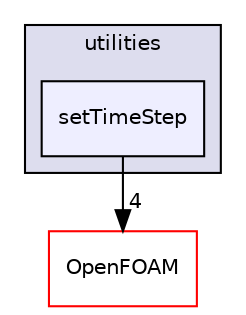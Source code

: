 digraph "src/postProcessing/functionObjects/utilities/setTimeStep" {
  bgcolor=transparent;
  compound=true
  node [ fontsize="10", fontname="Helvetica"];
  edge [ labelfontsize="10", labelfontname="Helvetica"];
  subgraph clusterdir_5fa51d5799d140e0f60107297bff2985 {
    graph [ bgcolor="#ddddee", pencolor="black", label="utilities" fontname="Helvetica", fontsize="10", URL="dir_5fa51d5799d140e0f60107297bff2985.html"]
  dir_e45ee12dd89fb3cc057576867c2b068f [shape=box, label="setTimeStep", style="filled", fillcolor="#eeeeff", pencolor="black", URL="dir_e45ee12dd89fb3cc057576867c2b068f.html"];
  }
  dir_c5473ff19b20e6ec4dfe5c310b3778a8 [shape=box label="OpenFOAM" color="red" URL="dir_c5473ff19b20e6ec4dfe5c310b3778a8.html"];
  dir_e45ee12dd89fb3cc057576867c2b068f->dir_c5473ff19b20e6ec4dfe5c310b3778a8 [headlabel="4", labeldistance=1.5 headhref="dir_002484_001873.html"];
}
